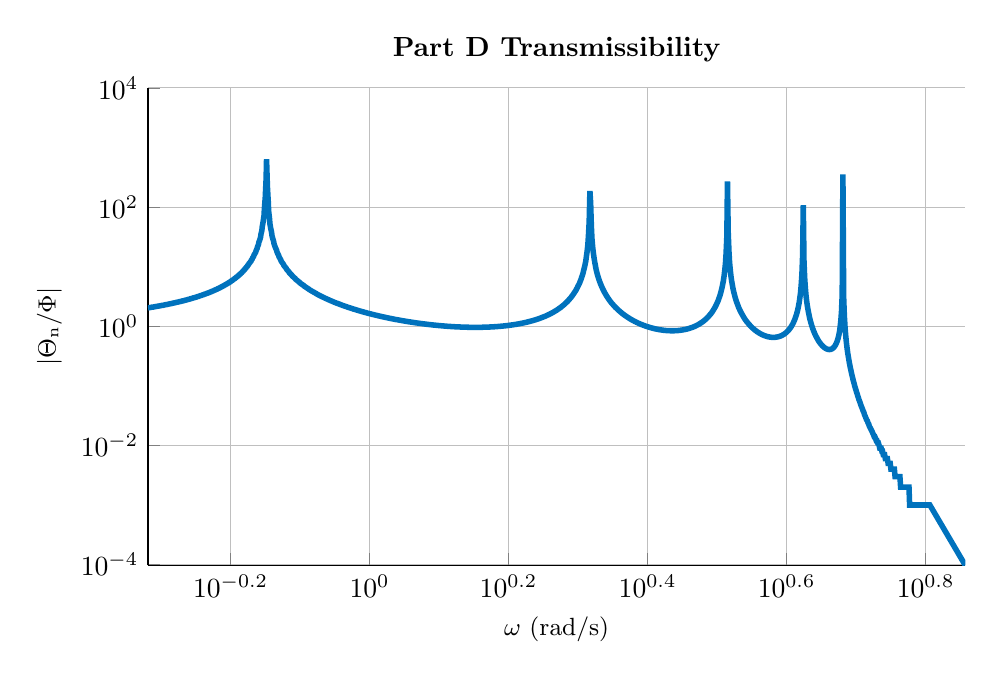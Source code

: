 % This file was created by matlab2tikz.
%
\definecolor{mycolor1}{rgb}{0.0,0.447,0.741}%
%
\begin{tikzpicture}

\begin{axis}[%
width=0.856\textwidth,
height=0.5\textwidth,
at={(0\textwidth,0\textwidth)},
scale only axis,
xmode=log,
xmin=0.48,
xmax=7.195,
xminorticks=true,
xlabel style={font=\color{white!15!black}},
xlabel={$\omega\text{ (rad/s)}$},
ymode=log,
ymin=9.753e-05,
ymax=10000,
yminorticks=true,
ylabel style={font=\color{white!15!black}},
ylabel={$\text{$|$}\Theta{}_\text{n}\text{/}\Phi\text{$|$}$},
axis background/.style={fill=white},
title style={font=\bfseries},
title={Part D Transmissibility},
axis x line*=bottom,
axis y line*=left,
xmajorgrids,
xminorgrids,
ymajorgrids,
yminorgrids,
ylabel style={font=\small},
xlabel style={font=\small}
]
\addplot [color=mycolor1, line width=2.0pt, forget plot]
  table[row sep=crcr]{%
0.48	2.03\\
0.481	2.039\\
0.482	2.048\\
0.483	2.057\\
0.484	2.066\\
0.485	2.075\\
0.486	2.085\\
0.488	2.094\\
0.489	2.104\\
0.49	2.114\\
0.491	2.123\\
0.492	2.133\\
0.493	2.144\\
0.494	2.154\\
0.495	2.164\\
0.497	2.175\\
0.498	2.186\\
0.499	2.196\\
0.5	2.208\\
0.501	2.219\\
0.502	2.23\\
0.504	2.241\\
0.505	2.253\\
0.506	2.265\\
0.507	2.277\\
0.508	2.289\\
0.509	2.301\\
0.511	2.314\\
0.512	2.326\\
0.513	2.339\\
0.514	2.352\\
0.515	2.366\\
0.516	2.379\\
0.518	2.393\\
0.519	2.407\\
0.52	2.421\\
0.521	2.435\\
0.522	2.449\\
0.524	2.464\\
0.525	2.479\\
0.526	2.494\\
0.527	2.51\\
0.528	2.525\\
0.53	2.541\\
0.531	2.558\\
0.532	2.574\\
0.533	2.591\\
0.535	2.608\\
0.536	2.625\\
0.537	2.643\\
0.538	2.661\\
0.54	2.679\\
0.541	2.697\\
0.542	2.716\\
0.543	2.735\\
0.545	2.755\\
0.546	2.775\\
0.547	2.795\\
0.548	2.816\\
0.55	2.836\\
0.551	2.858\\
0.552	2.88\\
0.553	2.902\\
0.555	2.924\\
0.556	2.947\\
0.557	2.971\\
0.558	2.995\\
0.56	3.019\\
0.561	3.044\\
0.562	3.069\\
0.564	3.095\\
0.565	3.122\\
0.566	3.149\\
0.568	3.176\\
0.569	3.204\\
0.57	3.233\\
0.571	3.262\\
0.573	3.292\\
0.574	3.323\\
0.575	3.354\\
0.577	3.386\\
0.578	3.419\\
0.579	3.453\\
0.581	3.487\\
0.582	3.522\\
0.583	3.558\\
0.585	3.595\\
0.586	3.632\\
0.588	3.671\\
0.589	3.71\\
0.59	3.751\\
0.592	3.792\\
0.593	3.835\\
0.594	3.879\\
0.596	3.924\\
0.597	3.97\\
0.598	4.017\\
0.6	4.066\\
0.601	4.116\\
0.603	4.167\\
0.604	4.22\\
0.605	4.274\\
0.607	4.33\\
0.608	4.388\\
0.61	4.447\\
0.611	4.508\\
0.612	4.572\\
0.614	4.637\\
0.615	4.704\\
0.617	4.773\\
0.618	4.845\\
0.619	4.919\\
0.621	4.996\\
0.622	5.075\\
0.624	5.157\\
0.625	5.242\\
0.627	5.331\\
0.628	5.422\\
0.63	5.517\\
0.631	5.616\\
0.632	5.719\\
0.634	5.825\\
0.635	5.937\\
0.637	6.052\\
0.638	6.173\\
0.64	6.299\\
0.641	6.431\\
0.643	6.569\\
0.644	6.713\\
0.646	6.865\\
0.647	7.023\\
0.649	7.19\\
0.65	7.365\\
0.652	7.55\\
0.653	7.744\\
0.655	7.95\\
0.656	8.167\\
0.658	8.398\\
0.659	8.642\\
0.661	8.902\\
0.662	9.178\\
0.664	9.474\\
0.665	9.789\\
0.667	10.128\\
0.668	10.492\\
0.67	10.884\\
0.671	11.307\\
0.673	11.767\\
0.675	12.266\\
0.676	12.812\\
0.678	13.409\\
0.679	14.068\\
0.681	14.796\\
0.682	15.606\\
0.684	16.512\\
0.686	17.533\\
0.687	18.691\\
0.689	20.017\\
0.69	21.55\\
0.692	23.342\\
0.693	25.464\\
0.695	28.019\\
0.697	31.151\\
0.698	35.081\\
0.7	40.16\\
0.701	46.975\\
0.703	56.595\\
0.705	71.19\\
0.706	95.916\\
0.708	146.57\\
0.71	300.537\\
0.711	637.164\\
0.713	218.622\\
0.715	122.492\\
0.716	84.565\\
0.718	64.458\\
0.719	52.03\\
0.721	43.596\\
0.723	37.498\\
0.724	32.886\\
0.726	29.276\\
0.728	26.374\\
0.729	23.989\\
0.731	21.996\\
0.733	20.305\\
0.735	18.852\\
0.736	17.591\\
0.738	16.485\\
0.74	15.508\\
0.741	14.638\\
0.743	13.86\\
0.745	13.158\\
0.746	12.523\\
0.748	11.945\\
0.75	11.417\\
0.752	10.932\\
0.753	10.487\\
0.755	10.075\\
0.757	9.693\\
0.759	9.339\\
0.76	9.009\\
0.762	8.701\\
0.764	8.413\\
0.766	8.143\\
0.767	7.889\\
0.769	7.65\\
0.771	7.424\\
0.773	7.211\\
0.774	7.01\\
0.776	6.819\\
0.778	6.638\\
0.78	6.466\\
0.782	6.303\\
0.783	6.147\\
0.785	5.998\\
0.787	5.856\\
0.789	5.721\\
0.791	5.591\\
0.793	5.467\\
0.794	5.348\\
0.796	5.234\\
0.798	5.125\\
0.8	5.02\\
0.802	4.919\\
0.804	4.822\\
0.805	4.728\\
0.807	4.638\\
0.809	4.551\\
0.811	4.467\\
0.813	4.386\\
0.815	4.308\\
0.817	4.232\\
0.818	4.159\\
0.82	4.088\\
0.822	4.02\\
0.824	3.954\\
0.826	3.889\\
0.828	3.827\\
0.83	3.767\\
0.832	3.708\\
0.834	3.651\\
0.836	3.596\\
0.838	3.543\\
0.839	3.49\\
0.841	3.44\\
0.843	3.391\\
0.845	3.343\\
0.847	3.296\\
0.849	3.251\\
0.851	3.206\\
0.853	3.163\\
0.855	3.121\\
0.857	3.08\\
0.859	3.04\\
0.861	3.001\\
0.863	2.963\\
0.865	2.926\\
0.867	2.89\\
0.869	2.855\\
0.871	2.82\\
0.873	2.786\\
0.875	2.754\\
0.877	2.721\\
0.879	2.69\\
0.881	2.659\\
0.883	2.629\\
0.885	2.599\\
0.887	2.571\\
0.889	2.542\\
0.891	2.515\\
0.893	2.488\\
0.895	2.461\\
0.897	2.435\\
0.9	2.41\\
0.902	2.385\\
0.904	2.361\\
0.906	2.337\\
0.908	2.313\\
0.91	2.29\\
0.912	2.268\\
0.914	2.246\\
0.916	2.224\\
0.918	2.203\\
0.92	2.182\\
0.923	2.161\\
0.925	2.141\\
0.927	2.121\\
0.929	2.102\\
0.931	2.083\\
0.933	2.064\\
0.935	2.046\\
0.938	2.028\\
0.94	2.01\\
0.942	1.993\\
0.944	1.976\\
0.946	1.959\\
0.948	1.942\\
0.951	1.926\\
0.953	1.91\\
0.955	1.894\\
0.957	1.879\\
0.959	1.864\\
0.962	1.849\\
0.964	1.834\\
0.966	1.82\\
0.968	1.805\\
0.971	1.791\\
0.973	1.778\\
0.975	1.764\\
0.977	1.751\\
0.98	1.738\\
0.982	1.725\\
0.984	1.712\\
0.986	1.699\\
0.989	1.687\\
0.991	1.675\\
0.993	1.663\\
0.995	1.651\\
0.998	1.64\\
1.0	1.628\\
1.002	1.617\\
1.005	1.606\\
1.007	1.595\\
1.009	1.584\\
1.012	1.574\\
1.014	1.563\\
1.016	1.553\\
1.019	1.543\\
1.021	1.533\\
1.023	1.523\\
1.026	1.513\\
1.028	1.504\\
1.03	1.494\\
1.033	1.485\\
1.035	1.476\\
1.038	1.467\\
1.04	1.458\\
1.042	1.449\\
1.045	1.44\\
1.047	1.432\\
1.05	1.424\\
1.052	1.415\\
1.054	1.407\\
1.057	1.399\\
1.059	1.391\\
1.062	1.383\\
1.064	1.375\\
1.067	1.368\\
1.069	1.36\\
1.072	1.353\\
1.074	1.346\\
1.076	1.338\\
1.079	1.331\\
1.081	1.324\\
1.084	1.317\\
1.086	1.311\\
1.089	1.304\\
1.091	1.297\\
1.094	1.291\\
1.097	1.284\\
1.099	1.278\\
1.102	1.272\\
1.104	1.265\\
1.107	1.259\\
1.109	1.253\\
1.112	1.247\\
1.114	1.241\\
1.117	1.236\\
1.119	1.23\\
1.122	1.224\\
1.125	1.219\\
1.127	1.213\\
1.13	1.208\\
1.132	1.203\\
1.135	1.197\\
1.138	1.192\\
1.14	1.187\\
1.143	1.182\\
1.146	1.177\\
1.148	1.172\\
1.151	1.167\\
1.153	1.163\\
1.156	1.158\\
1.159	1.153\\
1.161	1.149\\
1.164	1.144\\
1.167	1.14\\
1.17	1.135\\
1.172	1.131\\
1.175	1.127\\
1.178	1.123\\
1.18	1.119\\
1.183	1.115\\
1.186	1.111\\
1.189	1.107\\
1.191	1.103\\
1.194	1.099\\
1.197	1.095\\
1.2	1.092\\
1.202	1.088\\
1.205	1.084\\
1.208	1.081\\
1.211	1.077\\
1.213	1.074\\
1.216	1.071\\
1.219	1.067\\
1.222	1.064\\
1.225	1.061\\
1.227	1.058\\
1.23	1.055\\
1.233	1.051\\
1.236	1.048\\
1.239	1.046\\
1.242	1.043\\
1.245	1.04\\
1.247	1.037\\
1.25	1.034\\
1.253	1.032\\
1.256	1.029\\
1.259	1.026\\
1.262	1.024\\
1.265	1.021\\
1.268	1.019\\
1.271	1.017\\
1.274	1.014\\
1.276	1.012\\
1.279	1.01\\
1.282	1.008\\
1.285	1.005\\
1.288	1.003\\
1.291	1.001\\
1.294	0.999\\
1.297	0.997\\
1.3	0.995\\
1.303	0.994\\
1.306	0.992\\
1.309	0.99\\
1.312	0.988\\
1.315	0.987\\
1.318	0.985\\
1.321	0.983\\
1.324	0.982\\
1.327	0.98\\
1.33	0.979\\
1.334	0.978\\
1.337	0.976\\
1.34	0.975\\
1.343	0.974\\
1.346	0.973\\
1.349	0.972\\
1.352	0.97\\
1.355	0.969\\
1.358	0.968\\
1.361	0.967\\
1.365	0.967\\
1.368	0.966\\
1.371	0.965\\
1.374	0.964\\
1.377	0.963\\
1.38	0.963\\
1.384	0.962\\
1.387	0.962\\
1.39	0.961\\
1.393	0.961\\
1.396	0.96\\
1.4	0.96\\
1.403	0.96\\
1.406	0.959\\
1.409	0.959\\
1.413	0.959\\
1.416	0.959\\
1.419	0.959\\
1.422	0.959\\
1.426	0.959\\
1.429	0.959\\
1.432	0.959\\
1.436	0.959\\
1.439	0.96\\
1.442	0.96\\
1.445	0.961\\
1.449	0.961\\
1.452	0.961\\
1.455	0.962\\
1.459	0.963\\
1.462	0.963\\
1.466	0.964\\
1.469	0.965\\
1.472	0.966\\
1.476	0.967\\
1.479	0.968\\
1.483	0.969\\
1.486	0.97\\
1.489	0.971\\
1.493	0.972\\
1.496	0.974\\
1.5	0.975\\
1.503	0.977\\
1.507	0.978\\
1.51	0.98\\
1.514	0.981\\
1.517	0.983\\
1.521	0.985\\
1.524	0.987\\
1.528	0.989\\
1.531	0.991\\
1.535	0.993\\
1.538	0.995\\
1.542	0.998\\
1.545	1.0\\
1.549	1.003\\
1.552	1.005\\
1.556	1.008\\
1.56	1.011\\
1.563	1.013\\
1.567	1.016\\
1.57	1.019\\
1.574	1.023\\
1.578	1.026\\
1.581	1.029\\
1.585	1.033\\
1.589	1.036\\
1.592	1.04\\
1.596	1.044\\
1.6	1.048\\
1.603	1.052\\
1.607	1.056\\
1.611	1.06\\
1.614	1.064\\
1.618	1.069\\
1.622	1.074\\
1.626	1.078\\
1.629	1.083\\
1.633	1.088\\
1.637	1.094\\
1.641	1.099\\
1.644	1.104\\
1.648	1.11\\
1.652	1.116\\
1.656	1.122\\
1.66	1.128\\
1.663	1.135\\
1.667	1.141\\
1.671	1.148\\
1.675	1.155\\
1.679	1.162\\
1.683	1.169\\
1.687	1.177\\
1.69	1.185\\
1.694	1.193\\
1.698	1.201\\
1.702	1.209\\
1.706	1.218\\
1.71	1.227\\
1.714	1.236\\
1.718	1.246\\
1.722	1.256\\
1.726	1.266\\
1.73	1.276\\
1.734	1.287\\
1.738	1.298\\
1.742	1.31\\
1.746	1.321\\
1.75	1.334\\
1.754	1.346\\
1.758	1.359\\
1.762	1.373\\
1.766	1.386\\
1.77	1.401\\
1.774	1.415\\
1.778	1.431\\
1.782	1.446\\
1.787	1.463\\
1.791	1.48\\
1.795	1.497\\
1.799	1.515\\
1.803	1.534\\
1.807	1.553\\
1.811	1.574\\
1.816	1.595\\
1.82	1.616\\
1.824	1.639\\
1.828	1.662\\
1.832	1.687\\
1.837	1.712\\
1.841	1.738\\
1.845	1.766\\
1.849	1.794\\
1.854	1.824\\
1.858	1.856\\
1.862	1.888\\
1.866	1.922\\
1.871	1.958\\
1.875	1.995\\
1.879	2.034\\
1.884	2.075\\
1.888	2.119\\
1.892	2.164\\
1.897	2.212\\
1.901	2.262\\
1.906	2.315\\
1.91	2.371\\
1.914	2.431\\
1.919	2.494\\
1.923	2.561\\
1.928	2.632\\
1.932	2.707\\
1.936	2.788\\
1.941	2.875\\
1.945	2.967\\
1.95	3.067\\
1.954	3.174\\
1.959	3.29\\
1.963	3.415\\
1.968	3.552\\
1.972	3.7\\
1.977	3.863\\
1.982	4.042\\
1.986	4.24\\
1.991	4.459\\
1.995	4.704\\
2.0	4.978\\
2.005	5.289\\
2.009	5.643\\
2.014	6.051\\
2.018	6.524\\
2.023	7.081\\
2.028	7.746\\
2.032	8.553\\
2.037	9.553\\
2.042	10.825\\
2.047	12.496\\
2.051	14.788\\
2.056	18.127\\
2.061	23.44\\
2.065	33.2\\
2.07	56.901\\
2.075	186.499\\
2.08	118.953\\
2.085	47.769\\
2.089	29.684\\
2.094	21.496\\
2.099	16.834\\
2.104	13.824\\
2.109	11.722\\
2.114	10.171\\
2.118	8.979\\
2.123	8.035\\
2.128	7.269\\
2.133	6.635\\
2.138	6.101\\
2.143	5.646\\
2.148	5.254\\
2.153	4.912\\
2.158	4.611\\
2.163	4.344\\
2.168	4.107\\
2.173	3.894\\
2.178	3.701\\
2.183	3.527\\
2.188	3.368\\
2.193	3.223\\
2.198	3.09\\
2.203	2.967\\
2.208	2.854\\
2.213	2.748\\
2.218	2.651\\
2.223	2.56\\
2.228	2.475\\
2.234	2.396\\
2.239	2.322\\
2.244	2.252\\
2.249	2.187\\
2.254	2.125\\
2.259	2.066\\
2.265	2.011\\
2.27	1.959\\
2.275	1.91\\
2.28	1.863\\
2.286	1.819\\
2.291	1.776\\
2.296	1.736\\
2.302	1.698\\
2.307	1.661\\
2.312	1.626\\
2.317	1.593\\
2.323	1.561\\
2.328	1.531\\
2.334	1.502\\
2.339	1.474\\
2.344	1.447\\
2.35	1.421\\
2.355	1.397\\
2.361	1.373\\
2.366	1.35\\
2.371	1.329\\
2.377	1.308\\
2.382	1.287\\
2.388	1.268\\
2.393	1.249\\
2.399	1.231\\
2.404	1.214\\
2.41	1.197\\
2.416	1.181\\
2.421	1.166\\
2.427	1.151\\
2.432	1.136\\
2.438	1.122\\
2.443	1.109\\
2.449	1.096\\
2.455	1.084\\
2.46	1.072\\
2.466	1.06\\
2.472	1.049\\
2.477	1.038\\
2.483	1.028\\
2.489	1.018\\
2.495	1.008\\
2.5	0.999\\
2.506	0.99\\
2.512	0.981\\
2.518	0.973\\
2.524	0.965\\
2.529	0.957\\
2.535	0.949\\
2.541	0.942\\
2.547	0.935\\
2.553	0.929\\
2.559	0.922\\
2.565	0.916\\
2.57	0.91\\
2.576	0.905\\
2.582	0.9\\
2.588	0.895\\
2.594	0.89\\
2.6	0.885\\
2.606	0.881\\
2.612	0.877\\
2.618	0.873\\
2.624	0.869\\
2.63	0.866\\
2.636	0.862\\
2.642	0.859\\
2.649	0.856\\
2.655	0.854\\
2.661	0.851\\
2.667	0.849\\
2.673	0.847\\
2.679	0.846\\
2.685	0.844\\
2.692	0.843\\
2.698	0.842\\
2.704	0.841\\
2.71	0.84\\
2.717	0.84\\
2.723	0.84\\
2.729	0.84\\
2.735	0.84\\
2.742	0.84\\
2.748	0.841\\
2.754	0.842\\
2.761	0.843\\
2.767	0.845\\
2.773	0.846\\
2.78	0.848\\
2.786	0.85\\
2.793	0.853\\
2.799	0.856\\
2.806	0.859\\
2.812	0.862\\
2.818	0.866\\
2.825	0.869\\
2.831	0.874\\
2.838	0.878\\
2.845	0.883\\
2.851	0.889\\
2.858	0.894\\
2.864	0.9\\
2.871	0.907\\
2.877	0.914\\
2.884	0.921\\
2.891	0.929\\
2.897	0.937\\
2.904	0.946\\
2.911	0.955\\
2.918	0.965\\
2.924	0.975\\
2.931	0.986\\
2.938	0.998\\
2.945	1.01\\
2.951	1.023\\
2.958	1.037\\
2.965	1.052\\
2.972	1.068\\
2.979	1.084\\
2.985	1.102\\
2.992	1.121\\
2.999	1.141\\
3.006	1.162\\
3.013	1.184\\
3.02	1.209\\
3.027	1.234\\
3.034	1.262\\
3.041	1.291\\
3.048	1.323\\
3.055	1.356\\
3.062	1.393\\
3.069	1.432\\
3.076	1.474\\
3.083	1.52\\
3.09	1.57\\
3.098	1.624\\
3.105	1.683\\
3.112	1.748\\
3.119	1.819\\
3.126	1.897\\
3.133	1.984\\
3.141	2.081\\
3.148	2.19\\
3.155	2.312\\
3.162	2.451\\
3.17	2.611\\
3.177	2.795\\
3.184	3.01\\
3.192	3.264\\
3.199	3.569\\
3.206	3.942\\
3.214	4.408\\
3.221	5.006\\
3.229	5.801\\
3.236	6.91\\
3.243	8.562\\
3.251	11.286\\
3.258	16.618\\
3.266	31.701\\
3.273	269.682\\
3.281	37.364\\
3.289	17.847\\
3.296	11.69\\
3.304	8.676\\
3.311	6.89\\
3.319	5.708\\
3.327	4.869\\
3.334	4.243\\
3.342	3.757\\
3.35	3.37\\
3.357	3.055\\
3.365	2.793\\
3.373	2.572\\
3.381	2.383\\
3.389	2.22\\
3.396	2.078\\
3.404	1.953\\
3.412	1.842\\
3.42	1.743\\
3.428	1.654\\
3.436	1.575\\
3.444	1.502\\
3.452	1.437\\
3.459	1.377\\
3.467	1.322\\
3.475	1.272\\
3.483	1.226\\
3.491	1.183\\
3.5	1.143\\
3.508	1.107\\
3.516	1.073\\
3.524	1.041\\
3.532	1.012\\
3.54	0.984\\
3.548	0.958\\
3.556	0.934\\
3.565	0.912\\
3.573	0.891\\
3.581	0.871\\
3.589	0.853\\
3.598	0.836\\
3.606	0.819\\
3.614	0.804\\
3.623	0.79\\
3.631	0.777\\
3.639	0.764\\
3.648	0.752\\
3.656	0.741\\
3.664	0.731\\
3.673	0.722\\
3.681	0.713\\
3.69	0.705\\
3.698	0.697\\
3.707	0.69\\
3.715	0.684\\
3.724	0.678\\
3.733	0.673\\
3.741	0.668\\
3.75	0.664\\
3.758	0.661\\
3.767	0.658\\
3.776	0.655\\
3.785	0.653\\
3.793	0.652\\
3.802	0.651\\
3.811	0.651\\
3.82	0.651\\
3.828	0.652\\
3.837	0.654\\
3.846	0.656\\
3.855	0.659\\
3.864	0.662\\
3.873	0.666\\
3.882	0.671\\
3.891	0.677\\
3.9	0.684\\
3.909	0.691\\
3.918	0.7\\
3.927	0.709\\
3.936	0.72\\
3.945	0.732\\
3.954	0.745\\
3.963	0.76\\
3.972	0.777\\
3.981	0.795\\
3.99	0.816\\
4.0	0.839\\
4.009	0.865\\
4.018	0.893\\
4.027	0.926\\
4.037	0.962\\
4.046	1.004\\
4.055	1.051\\
4.065	1.105\\
4.074	1.168\\
4.083	1.241\\
4.093	1.326\\
4.102	1.429\\
4.112	1.553\\
4.121	1.706\\
4.131	1.898\\
4.14	2.148\\
4.15	2.483\\
4.159	2.958\\
4.169	3.679\\
4.178	4.904\\
4.188	7.436\\
4.198	15.729\\
4.207	107.613\\
4.217	12.095\\
4.227	6.34\\
4.237	4.273\\
4.246	3.211\\
4.256	2.564\\
4.266	2.13\\
4.276	1.819\\
4.286	1.585\\
4.295	1.403\\
4.305	1.258\\
4.315	1.14\\
4.325	1.041\\
4.335	0.959\\
4.345	0.888\\
4.355	0.827\\
4.365	0.775\\
4.375	0.729\\
4.385	0.688\\
4.396	0.653\\
4.406	0.621\\
4.416	0.593\\
4.426	0.567\\
4.436	0.545\\
4.446	0.525\\
4.457	0.506\\
4.467	0.49\\
4.477	0.476\\
4.488	0.463\\
4.498	0.452\\
4.508	0.442\\
4.519	0.433\\
4.529	0.426\\
4.54	0.419\\
4.55	0.414\\
4.56	0.411\\
4.571	0.408\\
4.582	0.407\\
4.592	0.407\\
4.603	0.408\\
4.613	0.412\\
4.624	0.416\\
4.635	0.423\\
4.645	0.432\\
4.656	0.444\\
4.667	0.459\\
4.677	0.478\\
4.688	0.503\\
4.699	0.534\\
4.71	0.574\\
4.721	0.628\\
4.732	0.702\\
4.743	0.806\\
4.753	0.966\\
4.764	1.234\\
4.775	1.775\\
4.786	3.407\\
4.797	353.465\\
4.809	3.129\\
4.82	1.503\\
4.831	0.963\\
4.842	0.694\\
4.853	0.533\\
4.864	0.427\\
4.875	0.352\\
4.887	0.296\\
4.898	0.254\\
4.909	0.22\\
4.921	0.192\\
4.932	0.17\\
4.943	0.151\\
4.955	0.135\\
4.966	0.121\\
4.978	0.11\\
4.989	0.099\\
5.0	0.091\\
5.012	0.083\\
5.024	0.076\\
5.035	0.07\\
5.047	0.064\\
5.058	0.059\\
5.07	0.055\\
5.082	0.051\\
5.093	0.047\\
5.105	0.044\\
5.117	0.041\\
5.129	0.038\\
5.141	0.036\\
5.152	0.033\\
5.164	0.031\\
5.176	0.029\\
5.188	0.027\\
5.2	0.026\\
5.212	0.024\\
5.224	0.023\\
5.236	0.021\\
5.248	0.02\\
5.26	0.019\\
5.272	0.018\\
5.285	0.017\\
5.297	0.016\\
5.309	0.015\\
5.321	0.014\\
5.333	0.014\\
5.346	0.013\\
5.358	0.012\\
5.37	0.012\\
5.383	0.011\\
5.395	0.011\\
5.408	0.01\\
5.42	0.009\\
5.433	0.009\\
5.445	0.009\\
5.458	0.008\\
5.47	0.008\\
5.483	0.007\\
5.496	0.007\\
5.508	0.007\\
5.521	0.006\\
5.534	0.006\\
5.546	0.006\\
5.559	0.006\\
5.572	0.005\\
5.585	0.005\\
5.598	0.005\\
5.611	0.005\\
5.624	0.004\\
5.637	0.004\\
5.65	0.004\\
5.663	0.004\\
5.676	0.004\\
5.689	0.004\\
5.702	0.003\\
5.715	0.003\\
5.728	0.003\\
5.741	0.003\\
5.755	0.003\\
5.768	0.003\\
5.781	0.003\\
5.794	0.003\\
5.808	0.002\\
5.821	0.002\\
5.835	0.002\\
5.848	0.002\\
5.862	0.002\\
5.875	0.002\\
5.889	0.002\\
5.902	0.002\\
5.916	0.002\\
5.929	0.002\\
5.943	0.002\\
5.957	0.002\\
5.971	0.002\\
5.984	0.001\\
5.998	0.001\\
6.012	0.001\\
6.026	0.001\\
6.04	0.001\\
6.054	0.001\\
6.068	0.001\\
6.082	0.001\\
6.096	0.001\\
6.11	0.001\\
6.124	0.001\\
6.138	0.001\\
6.152	0.001\\
6.166	0.001\\
6.18	0.001\\
6.195	0.001\\
6.209	0.001\\
6.223	0.001\\
6.238	0.001\\
6.252	0.001\\
6.266	0.001\\
6.281	0.001\\
6.295	0.001\\
6.31	0.001\\
6.324	0.001\\
6.339	0.001\\
6.353	0.001\\
6.368	0.001\\
6.383	0.001\\
6.398	0.001\\
6.412	0.0\\
6.427	0.0\\
6.442	0.0\\
6.457	0.0\\
6.472	0.0\\
6.487	0.0\\
6.501	0.0\\
6.516	0.0\\
6.531	0.0\\
6.547	0.0\\
6.562	0.0\\
6.577	0.0\\
6.592	0.0\\
6.607	0.0\\
6.622	0.0\\
6.638	0.0\\
6.653	0.0\\
6.668	0.0\\
6.684	0.0\\
6.699	0.0\\
6.714	0.0\\
6.73	0.0\\
6.745	0.0\\
6.761	0.0\\
6.777	0.0\\
6.792	0.0\\
6.808	0.0\\
6.824	0.0\\
6.839	0.0\\
6.855	0.0\\
6.871	0.0\\
6.887	0.0\\
6.903	0.0\\
6.918	0.0\\
6.934	0.0\\
6.95	0.0\\
6.966	0.0\\
6.983	0.0\\
6.999	0.0\\
7.015	0.0\\
7.031	0.0\\
7.047	0.0\\
7.063	0.0\\
7.08	0.0\\
7.096	0.0\\
7.112	0.0\\
7.129	0.0\\
7.145	0.0\\
7.162	0.0\\
7.178	0.0\\
7.195	9.753e-05\\
};
\end{axis}
\end{tikzpicture}%